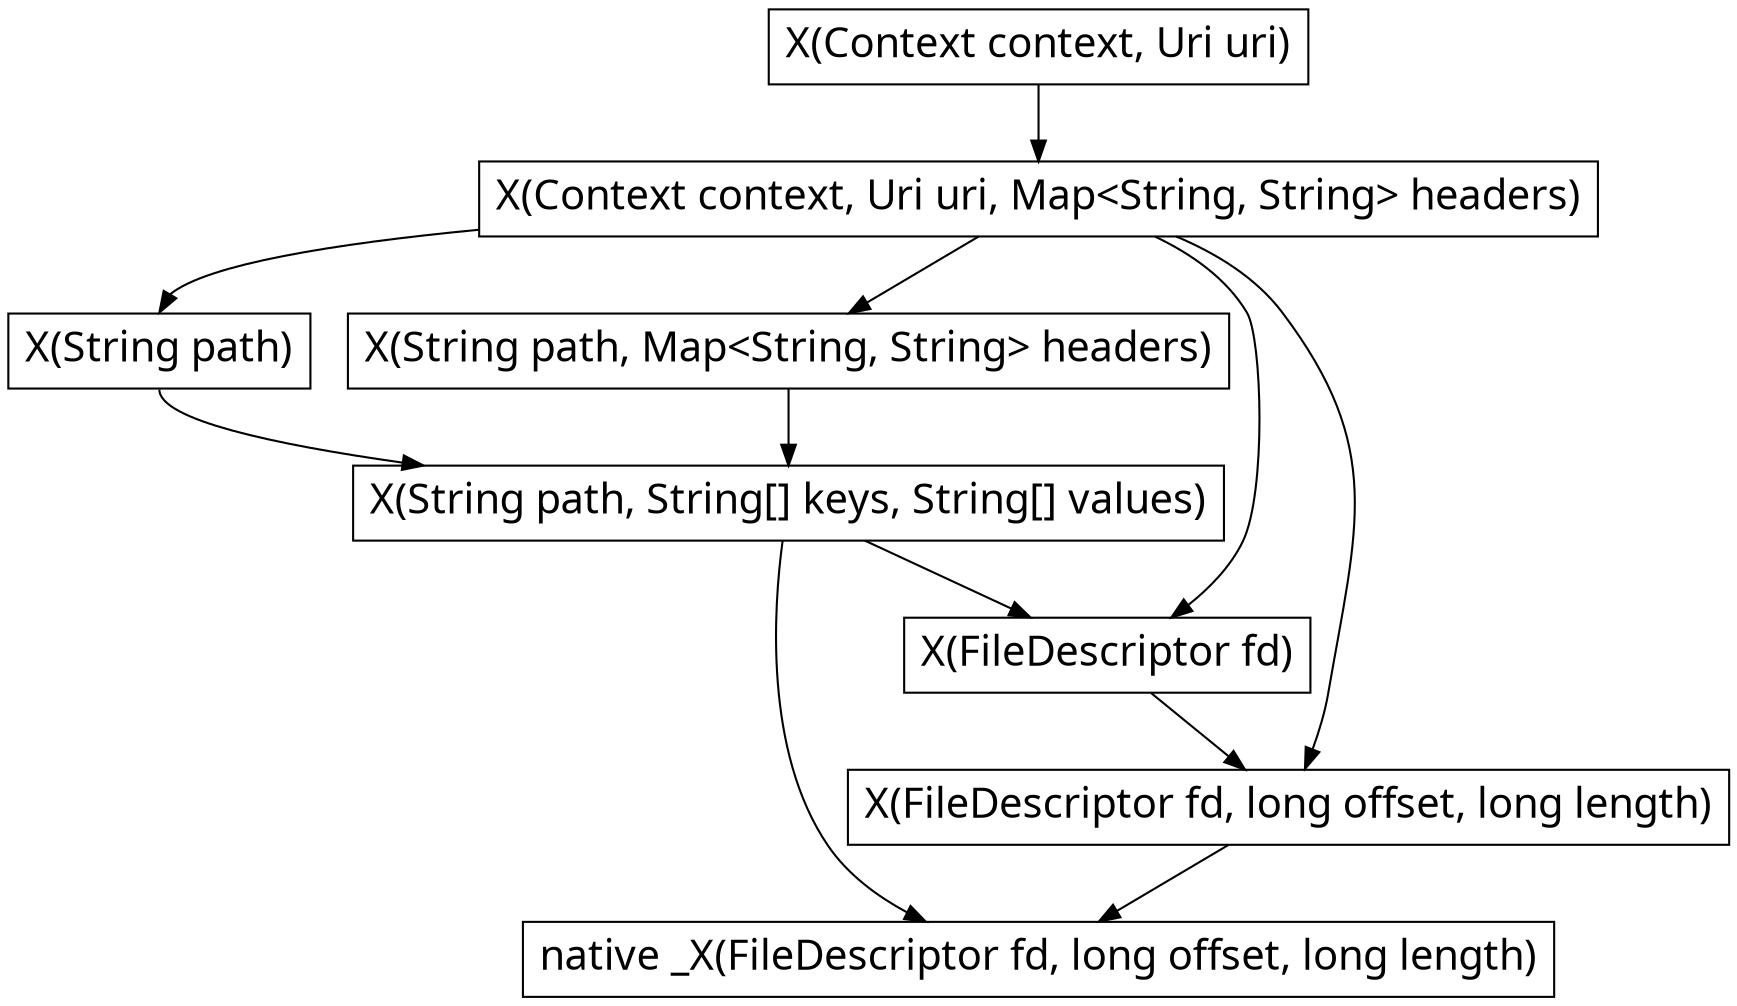digraph setDataSource{
node [shape = record, fontname = "Microsoft YaHei", fontsize = 20];
  0[ label = "X(Context context, Uri uri)" ];
  1[ label = "X(Context context, Uri uri, Map\<String, String\> headers)" ];
  2[ label = "X(String path)" ];	
	3[ label = "X(String path, Map\<String, String\> headers)" ];	
	4[ label = "X(String path, String[] keys, String[] values)" ];	
	5[ label = "X(FileDescriptor fd)" ];
	6[ label = "X(FileDescriptor fd, long offset, long length)" ];
	7[ label = "native _X(FileDescriptor fd, long offset, long length)" ];
  
	0 -> 1;
	1 -> 2:n; 2:s -> 4;
	1 -> 3 -> 4;
	1 -> 5 -> 6;
	1 -> 6;
	
	4 -> 7;
	4 -> 5;
	6-> 7;

}